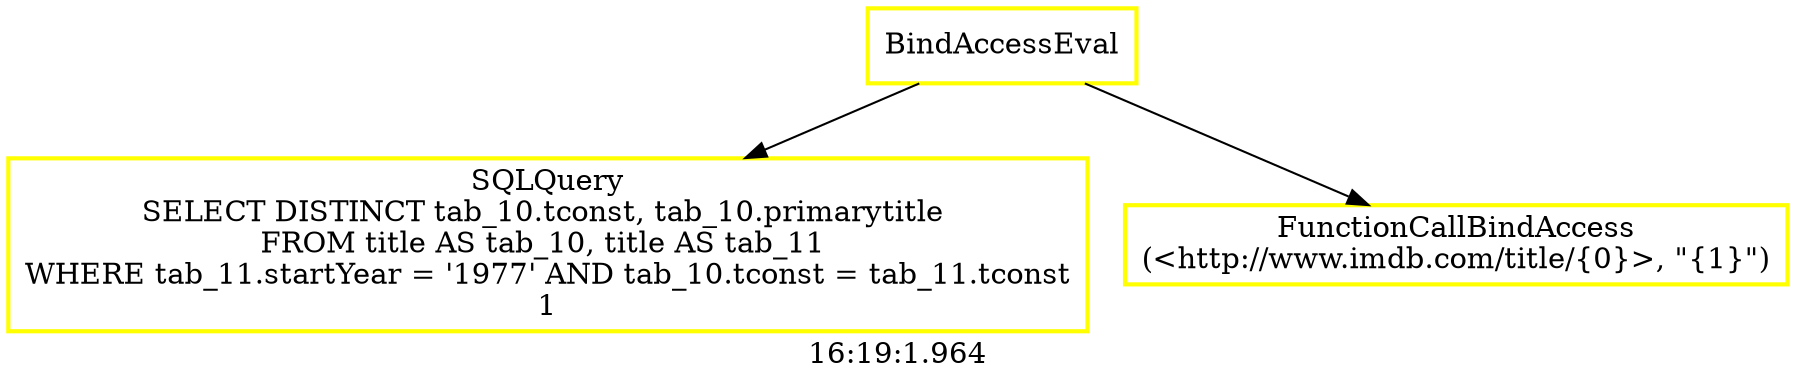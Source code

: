 digraph  g{ graph[label = "16:19:1.964"]
node [shape=rectangle, color=black, fontcolor=black, style=bold] edge [color=black] 0 [label="BindAccessEval", color = yellow] ; 
1 [label="SQLQuery
SELECT DISTINCT tab_10.tconst, tab_10.primarytitle 
FROM title AS tab_10, title AS tab_11 
WHERE tab_11.startYear = '1977' AND tab_10.tconst = tab_11.tconst
1", color = yellow] ; 
0 -> 1 ; 
2 [label="FunctionCallBindAccess
(<http://www.imdb.com/title/{0}>, \"{1}\")", color = yellow] ; 
0 -> 2 ; 
}

